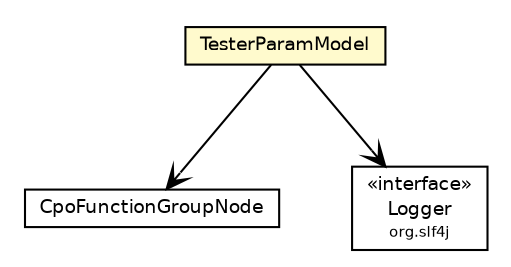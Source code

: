 #!/usr/local/bin/dot
#
# Class diagram 
# Generated by UmlGraph version 4.6 (http://www.spinellis.gr/sw/umlgraph)
#

digraph G {
	edge [fontname="Helvetica",fontsize=10,labelfontname="Helvetica",labelfontsize=10];
	node [fontname="Helvetica",fontsize=10,shape=plaintext];
	// org.synchronoss.cpo.util.CpoFunctionGroupNode
	c3490 [label=<<table border="0" cellborder="1" cellspacing="0" cellpadding="2" port="p" href="./CpoFunctionGroupNode.html">
		<tr><td><table border="0" cellspacing="0" cellpadding="1">
			<tr><td> CpoFunctionGroupNode </td></tr>
		</table></td></tr>
		</table>>, fontname="Helvetica", fontcolor="black", fontsize=9.0];
	// org.synchronoss.cpo.util.TesterParamModel
	c3493 [label=<<table border="0" cellborder="1" cellspacing="0" cellpadding="2" port="p" bgcolor="lemonChiffon" href="./TesterParamModel.html">
		<tr><td><table border="0" cellspacing="0" cellpadding="1">
			<tr><td> TesterParamModel </td></tr>
		</table></td></tr>
		</table>>, fontname="Helvetica", fontcolor="black", fontsize=9.0];
	// org.synchronoss.cpo.util.TesterParamModel NAVASSOC org.synchronoss.cpo.util.CpoFunctionGroupNode
	c3493:p -> c3490:p [taillabel="", label="", headlabel="", fontname="Helvetica", fontcolor="black", fontsize=10.0, color="black", arrowhead=open];
	// org.synchronoss.cpo.util.TesterParamModel NAVASSOC org.slf4j.Logger
	c3493:p -> c3526:p [taillabel="", label="", headlabel="", fontname="Helvetica", fontcolor="black", fontsize=10.0, color="black", arrowhead=open];
	// org.slf4j.Logger
	c3526 [label=<<table border="0" cellborder="1" cellspacing="0" cellpadding="2" port="p" href="http://java.sun.com/j2se/1.4.2/docs/api/org/slf4j/Logger.html">
		<tr><td><table border="0" cellspacing="0" cellpadding="1">
			<tr><td> &laquo;interface&raquo; </td></tr>
			<tr><td> Logger </td></tr>
			<tr><td><font point-size="7.0"> org.slf4j </font></td></tr>
		</table></td></tr>
		</table>>, fontname="Helvetica", fontcolor="black", fontsize=9.0];
}

